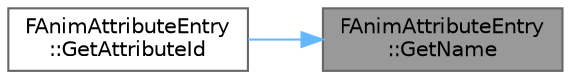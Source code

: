 digraph "FAnimAttributeEntry::GetName"
{
 // INTERACTIVE_SVG=YES
 // LATEX_PDF_SIZE
  bgcolor="transparent";
  edge [fontname=Helvetica,fontsize=10,labelfontname=Helvetica,labelfontsize=10];
  node [fontname=Helvetica,fontsize=10,shape=box,height=0.2,width=0.4];
  rankdir="RL";
  Node1 [id="Node000001",label="FAnimAttributeEntry\l::GetName",height=0.2,width=0.4,color="gray40", fillcolor="grey60", style="filled", fontcolor="black",tooltip=" "];
  Node1 -> Node2 [id="edge1_Node000001_Node000002",dir="back",color="steelblue1",style="solid",tooltip=" "];
  Node2 [id="Node000002",label="FAnimAttributeEntry\l::GetAttributeId",height=0.2,width=0.4,color="grey40", fillcolor="white", style="filled",URL="$da/db1/classFAnimAttributeEntry.html#a4547d613b44d46e28ac59e87ac6d4bd7",tooltip=" "];
}
